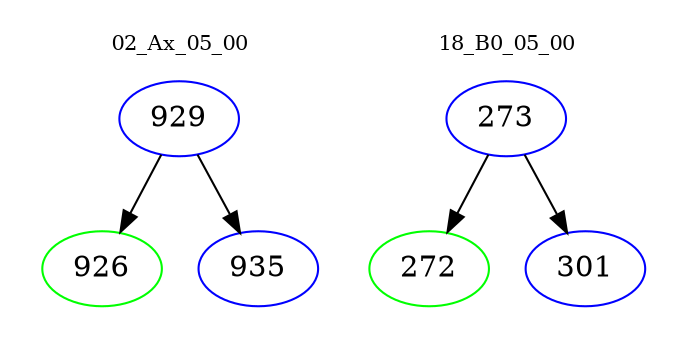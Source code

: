 digraph{
subgraph cluster_0 {
color = white
label = "02_Ax_05_00";
fontsize=10;
T0_929 [label="929", color="blue"]
T0_929 -> T0_926 [color="black"]
T0_926 [label="926", color="green"]
T0_929 -> T0_935 [color="black"]
T0_935 [label="935", color="blue"]
}
subgraph cluster_1 {
color = white
label = "18_B0_05_00";
fontsize=10;
T1_273 [label="273", color="blue"]
T1_273 -> T1_272 [color="black"]
T1_272 [label="272", color="green"]
T1_273 -> T1_301 [color="black"]
T1_301 [label="301", color="blue"]
}
}
